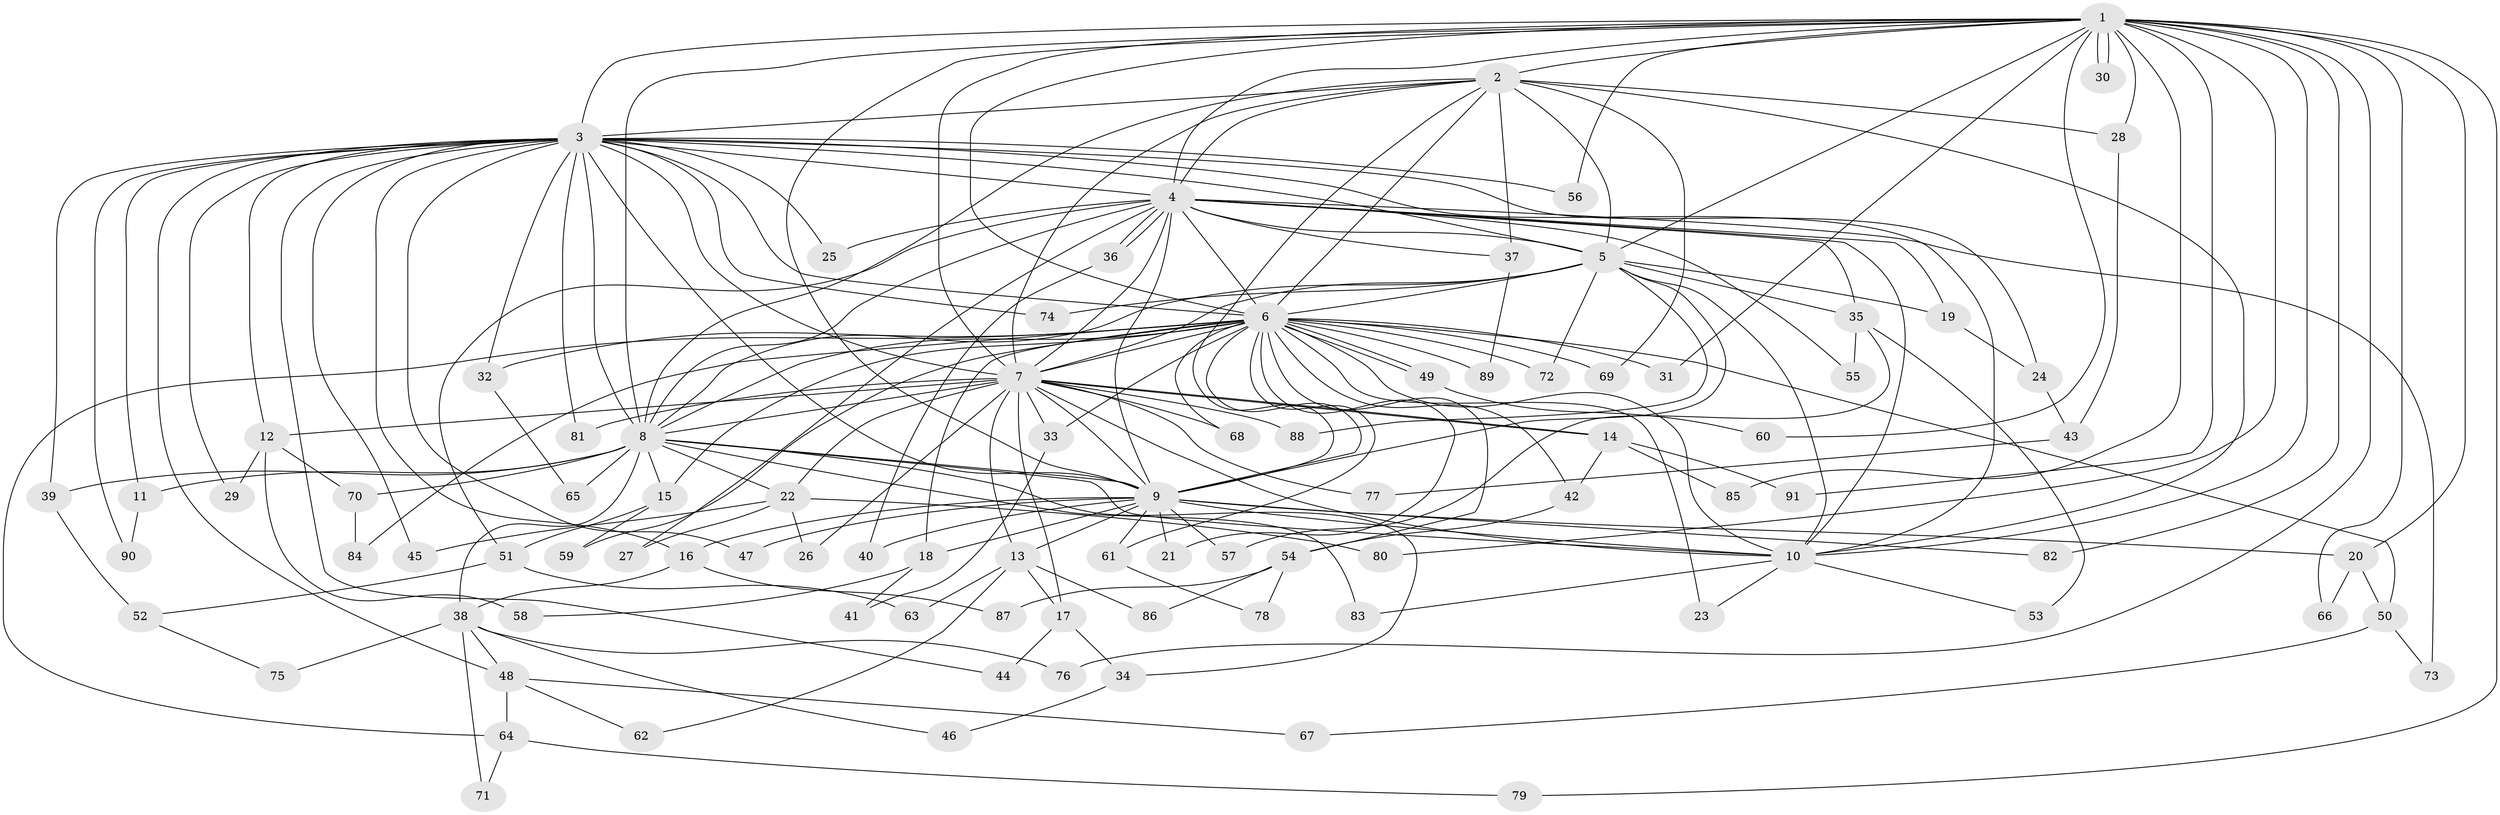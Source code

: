 // coarse degree distribution, {19: 0.014492753623188406, 13: 0.014492753623188406, 21: 0.028985507246376812, 16: 0.014492753623188406, 11: 0.014492753623188406, 26: 0.014492753623188406, 27: 0.014492753623188406, 2: 0.5362318840579711, 6: 0.057971014492753624, 4: 0.08695652173913043, 3: 0.17391304347826086, 7: 0.014492753623188406, 5: 0.014492753623188406}
// Generated by graph-tools (version 1.1) at 2025/41/03/06/25 10:41:33]
// undirected, 91 vertices, 207 edges
graph export_dot {
graph [start="1"]
  node [color=gray90,style=filled];
  1;
  2;
  3;
  4;
  5;
  6;
  7;
  8;
  9;
  10;
  11;
  12;
  13;
  14;
  15;
  16;
  17;
  18;
  19;
  20;
  21;
  22;
  23;
  24;
  25;
  26;
  27;
  28;
  29;
  30;
  31;
  32;
  33;
  34;
  35;
  36;
  37;
  38;
  39;
  40;
  41;
  42;
  43;
  44;
  45;
  46;
  47;
  48;
  49;
  50;
  51;
  52;
  53;
  54;
  55;
  56;
  57;
  58;
  59;
  60;
  61;
  62;
  63;
  64;
  65;
  66;
  67;
  68;
  69;
  70;
  71;
  72;
  73;
  74;
  75;
  76;
  77;
  78;
  79;
  80;
  81;
  82;
  83;
  84;
  85;
  86;
  87;
  88;
  89;
  90;
  91;
  1 -- 2;
  1 -- 3;
  1 -- 4;
  1 -- 5;
  1 -- 6;
  1 -- 7;
  1 -- 8;
  1 -- 9;
  1 -- 10;
  1 -- 20;
  1 -- 28;
  1 -- 30;
  1 -- 30;
  1 -- 31;
  1 -- 56;
  1 -- 60;
  1 -- 66;
  1 -- 76;
  1 -- 79;
  1 -- 80;
  1 -- 82;
  1 -- 85;
  1 -- 91;
  2 -- 3;
  2 -- 4;
  2 -- 5;
  2 -- 6;
  2 -- 7;
  2 -- 8;
  2 -- 9;
  2 -- 10;
  2 -- 28;
  2 -- 37;
  2 -- 69;
  3 -- 4;
  3 -- 5;
  3 -- 6;
  3 -- 7;
  3 -- 8;
  3 -- 9;
  3 -- 10;
  3 -- 11;
  3 -- 12;
  3 -- 16;
  3 -- 24;
  3 -- 25;
  3 -- 29;
  3 -- 32;
  3 -- 39;
  3 -- 44;
  3 -- 45;
  3 -- 47;
  3 -- 48;
  3 -- 56;
  3 -- 74;
  3 -- 81;
  3 -- 90;
  4 -- 5;
  4 -- 6;
  4 -- 7;
  4 -- 8;
  4 -- 9;
  4 -- 10;
  4 -- 19;
  4 -- 25;
  4 -- 27;
  4 -- 35;
  4 -- 36;
  4 -- 36;
  4 -- 37;
  4 -- 51;
  4 -- 55;
  4 -- 73;
  5 -- 6;
  5 -- 7;
  5 -- 8;
  5 -- 9;
  5 -- 10;
  5 -- 19;
  5 -- 35;
  5 -- 72;
  5 -- 74;
  5 -- 88;
  6 -- 7;
  6 -- 8;
  6 -- 9;
  6 -- 10;
  6 -- 15;
  6 -- 18;
  6 -- 21;
  6 -- 23;
  6 -- 31;
  6 -- 32;
  6 -- 33;
  6 -- 42;
  6 -- 49;
  6 -- 49;
  6 -- 50;
  6 -- 54;
  6 -- 59;
  6 -- 61;
  6 -- 64;
  6 -- 68;
  6 -- 69;
  6 -- 72;
  6 -- 84;
  6 -- 89;
  7 -- 8;
  7 -- 9;
  7 -- 10;
  7 -- 12;
  7 -- 13;
  7 -- 14;
  7 -- 14;
  7 -- 17;
  7 -- 22;
  7 -- 26;
  7 -- 33;
  7 -- 68;
  7 -- 77;
  7 -- 81;
  7 -- 88;
  8 -- 9;
  8 -- 10;
  8 -- 11;
  8 -- 15;
  8 -- 22;
  8 -- 34;
  8 -- 38;
  8 -- 39;
  8 -- 65;
  8 -- 70;
  8 -- 83;
  9 -- 10;
  9 -- 13;
  9 -- 16;
  9 -- 18;
  9 -- 20;
  9 -- 21;
  9 -- 40;
  9 -- 47;
  9 -- 57;
  9 -- 61;
  9 -- 82;
  10 -- 23;
  10 -- 53;
  10 -- 83;
  11 -- 90;
  12 -- 29;
  12 -- 58;
  12 -- 70;
  13 -- 17;
  13 -- 62;
  13 -- 63;
  13 -- 86;
  14 -- 42;
  14 -- 85;
  14 -- 91;
  15 -- 51;
  15 -- 59;
  16 -- 38;
  16 -- 87;
  17 -- 34;
  17 -- 44;
  18 -- 41;
  18 -- 58;
  19 -- 24;
  20 -- 50;
  20 -- 66;
  22 -- 26;
  22 -- 27;
  22 -- 45;
  22 -- 80;
  24 -- 43;
  28 -- 43;
  32 -- 65;
  33 -- 41;
  34 -- 46;
  35 -- 53;
  35 -- 55;
  35 -- 57;
  36 -- 40;
  37 -- 89;
  38 -- 46;
  38 -- 48;
  38 -- 71;
  38 -- 75;
  38 -- 76;
  39 -- 52;
  42 -- 54;
  43 -- 77;
  48 -- 62;
  48 -- 64;
  48 -- 67;
  49 -- 60;
  50 -- 67;
  50 -- 73;
  51 -- 52;
  51 -- 63;
  52 -- 75;
  54 -- 78;
  54 -- 86;
  54 -- 87;
  61 -- 78;
  64 -- 71;
  64 -- 79;
  70 -- 84;
}
